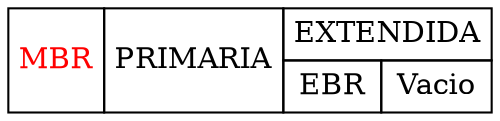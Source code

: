 digraph html { abc [shape=none, margin=0, label=<<TABLE BORDER="0" CELLBORDER="1" CELLSPACING="0" CELLPADDING="4">
<TR>
<TD ROWSPAN="3"><FONT COLOR="red">MBR</FONT><BR/></TD>
<TD ROWSPAN="3">PRIMARIA</TD>
<TD COLSPAN="2">EXTENDIDA</TD>
</TR><TR><TD>EBR</TD><TD>Vacio</TD></TR></TABLE>>];}